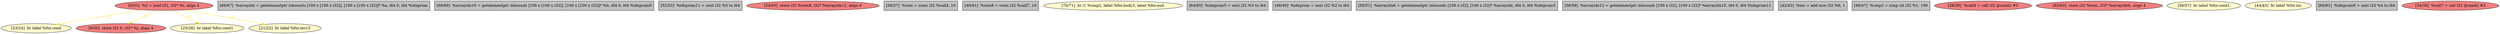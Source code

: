 
digraph G {


node1288 [fillcolor=lemonchiffon,label="[23/24]  br label %for.cond",shape=ellipse,style=filled ]
node1283 [fillcolor=grey,label="[66/67]  %arrayidx = getelementptr inbounds [100 x [100 x i32]], [100 x [100 x i32]]* %a, i64 0, i64 %idxprom",shape=rectangle,style=filled ]
node1287 [fillcolor=grey,label="[68/69]  %arrayidx10 = getelementptr inbounds [100 x [100 x i32]], [100 x [100 x i32]]* %b, i64 0, i64 %idxprom9",shape=rectangle,style=filled ]
node1270 [fillcolor=grey,label="[52/53]  %idxprom11 = sext i32 %5 to i64",shape=rectangle,style=filled ]
node1271 [fillcolor=lightcoral,label="[54/55]  store i32 %rem8, i32* %arrayidx12, align 4",shape=ellipse,style=filled ]
node1279 [fillcolor=grey,label="[36/37]  %rem = srem i32 %call4, 10",shape=rectangle,style=filled ]
node1289 [fillcolor=grey,label="[40/41]  %rem8 = srem i32 %call7, 10",shape=rectangle,style=filled ]
node1285 [fillcolor=lemonchiffon,label="[70/71]  br i1 %cmp2, label %for.body3, label %for.end",shape=ellipse,style=filled ]
node1282 [fillcolor=grey,label="[64/65]  %idxprom5 = sext i32 %3 to i64",shape=rectangle,style=filled ]
node1268 [fillcolor=grey,label="[48/49]  %idxprom = sext i32 %2 to i64",shape=rectangle,style=filled ]
node1286 [fillcolor=lightcoral,label="[9/20]  store i32 0, i32* %j, align 4",shape=ellipse,style=filled ]
node1284 [fillcolor=lemonchiffon,label="[25/26]  br label %for.cond1",shape=ellipse,style=filled ]
node1269 [fillcolor=grey,label="[50/51]  %arrayidx6 = getelementptr inbounds [100 x i32], [100 x i32]* %arrayidx, i64 0, i64 %idxprom5",shape=rectangle,style=filled ]
node1276 [fillcolor=grey,label="[58/59]  %arrayidx12 = getelementptr inbounds [100 x i32], [100 x i32]* %arrayidx10, i64 0, i64 %idxprom11",shape=rectangle,style=filled ]
node1266 [fillcolor=grey,label="[42/43]  %inc = add nsw i32 %6, 1",shape=rectangle,style=filled ]
node1267 [fillcolor=grey,label="[46/47]  %cmp2 = icmp slt i32 %1, 100",shape=rectangle,style=filled ]
node1278 [fillcolor=lightcoral,label="[38/39]  %call4 = call i32 @rand() #3",shape=ellipse,style=filled ]
node1273 [fillcolor=lightcoral,label="[62/63]  store i32 %rem, i32* %arrayidx6, align 4",shape=ellipse,style=filled ]
node1281 [fillcolor=lightcoral,label="[0/33]  %2 = load i32, i32* %i, align 4",shape=ellipse,style=filled ]
node1272 [fillcolor=lemonchiffon,label="[56/57]  br label %for.cond1",shape=ellipse,style=filled ]
node1274 [fillcolor=lemonchiffon,label="[21/22]  br label %for.inc13",shape=ellipse,style=filled ]
node1275 [fillcolor=lemonchiffon,label="[44/45]  br label %for.inc",shape=ellipse,style=filled ]
node1277 [fillcolor=grey,label="[60/61]  %idxprom9 = sext i32 %4 to i64",shape=rectangle,style=filled ]
node1280 [fillcolor=lightcoral,label="[34/35]  %call7 = call i32 @rand() #3",shape=ellipse,style=filled ]

node1281->node1288 [style=solid,color=gold,label="C",penwidth=1.0,fontcolor=gold ]
node1281->node1286 [style=solid,color=gold,label="C",penwidth=1.0,fontcolor=gold ]
node1281->node1274 [style=solid,color=gold,label="C",penwidth=1.0,fontcolor=gold ]
node1281->node1284 [style=solid,color=gold,label="C",penwidth=1.0,fontcolor=gold ]


}

